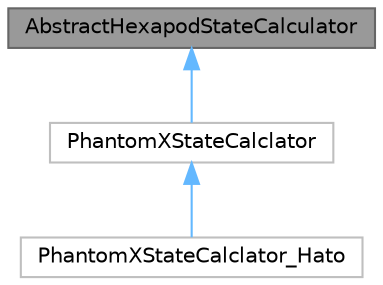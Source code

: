 digraph "AbstractHexapodStateCalculator"
{
 // LATEX_PDF_SIZE
  bgcolor="transparent";
  edge [fontname=Helvetica,fontsize=10,labelfontname=Helvetica,labelfontsize=10];
  node [fontname=Helvetica,fontsize=10,shape=box,height=0.2,width=0.4];
  Node1 [id="Node000001",label="AbstractHexapodStateCalculator",height=0.2,width=0.4,color="gray40", fillcolor="grey60", style="filled", fontcolor="black",tooltip="ロボットの状態を計算するクラスの抽象クラス．"];
  Node1 -> Node2 [id="edge1_Node000001_Node000002",dir="back",color="steelblue1",style="solid",tooltip=" "];
  Node2 [id="Node000002",label="PhantomXStateCalclator",height=0.2,width=0.4,color="grey75", fillcolor="white", style="filled",URL="$class_phantom_x_state_calclator.html",tooltip=" "];
  Node2 -> Node3 [id="edge2_Node000002_Node000003",dir="back",color="steelblue1",style="solid",tooltip=" "];
  Node3 [id="Node000003",label="PhantomXStateCalclator_Hato",height=0.2,width=0.4,color="grey75", fillcolor="white", style="filled",URL="$class_phantom_x_state_calclator___hato.html",tooltip=" "];
}

